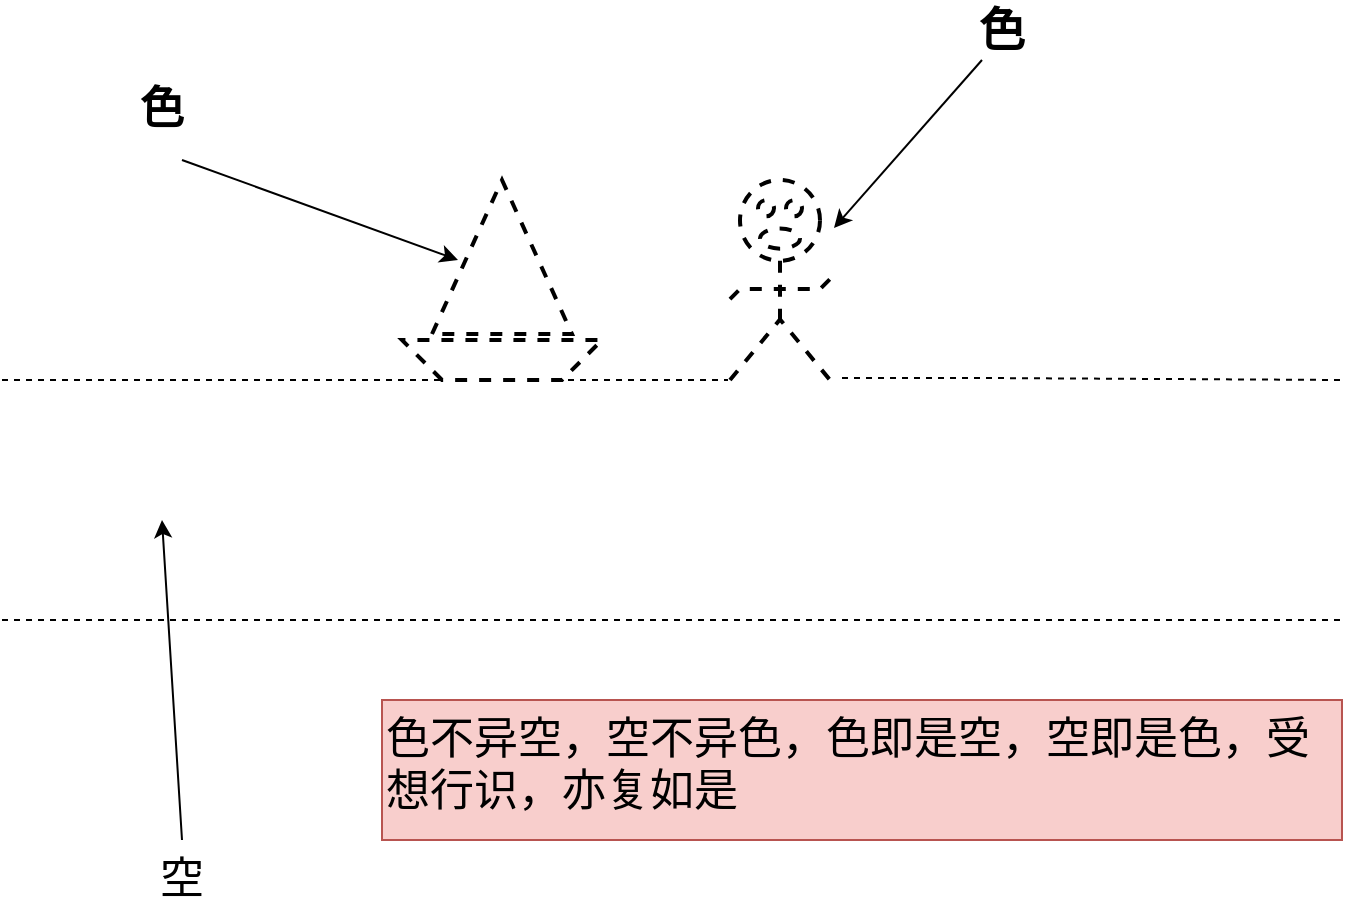 <mxfile version="18.1.3" type="device"><diagram id="8mdJ878LAIfke8GkeYTl" name="第 1 页"><mxGraphModel dx="972" dy="677" grid="1" gridSize="10" guides="1" tooltips="1" connect="1" arrows="1" fold="1" page="1" pageScale="1" pageWidth="827" pageHeight="1169" math="0" shadow="0"><root><mxCell id="0"/><mxCell id="1" parent="0"/><mxCell id="iFO7yWsTx6xwXGITyPA1-1" value="" style="endArrow=none;dashed=1;html=1;rounded=0;" edge="1" parent="1"><mxGeometry width="50" height="50" relative="1" as="geometry"><mxPoint x="50" y="320" as="sourcePoint"/><mxPoint x="270" y="320" as="targetPoint"/></mxGeometry></mxCell><mxCell id="iFO7yWsTx6xwXGITyPA1-4" value="" style="endArrow=none;dashed=1;html=1;rounded=0;exitX=1;exitY=1;exitDx=0;exitDy=0;exitPerimeter=0;" edge="1" parent="1"><mxGeometry width="50" height="50" relative="1" as="geometry"><mxPoint x="333" y="320" as="sourcePoint"/><mxPoint x="413" y="320" as="targetPoint"/><Array as="points"><mxPoint x="403" y="320"/></Array></mxGeometry></mxCell><mxCell id="iFO7yWsTx6xwXGITyPA1-5" value="" style="endArrow=none;dashed=1;html=1;rounded=0;" edge="1" parent="1"><mxGeometry width="50" height="50" relative="1" as="geometry"><mxPoint x="50" y="440" as="sourcePoint"/><mxPoint x="720" y="440" as="targetPoint"/></mxGeometry></mxCell><mxCell id="iFO7yWsTx6xwXGITyPA1-7" value="" style="verticalLabelPosition=bottom;html=1;verticalAlign=top;strokeWidth=2;shape=mxgraph.lean_mapping.boat_shipment;align=center;dashed=1;" vertex="1" parent="1"><mxGeometry x="250" y="220" width="100" height="100" as="geometry"/></mxCell><mxCell id="iFO7yWsTx6xwXGITyPA1-8" value="" style="verticalLabelPosition=bottom;html=1;verticalAlign=top;strokeWidth=2;shape=mxgraph.lean_mapping.verbal;pointerEvents=1;dashed=1;" vertex="1" parent="1"><mxGeometry x="414" y="220" width="50" height="100" as="geometry"/></mxCell><mxCell id="iFO7yWsTx6xwXGITyPA1-9" value="" style="endArrow=none;dashed=1;html=1;rounded=0;exitX=1;exitY=1;exitDx=0;exitDy=0;exitPerimeter=0;" edge="1" parent="1"><mxGeometry width="50" height="50" relative="1" as="geometry"><mxPoint x="470" y="319" as="sourcePoint"/><mxPoint x="720" y="320" as="targetPoint"/><Array as="points"><mxPoint x="540" y="319"/></Array></mxGeometry></mxCell><mxCell id="iFO7yWsTx6xwXGITyPA1-10" value="" style="endArrow=classic;html=1;rounded=0;entryX=0.28;entryY=0.4;entryDx=0;entryDy=0;entryPerimeter=0;" edge="1" parent="1" target="iFO7yWsTx6xwXGITyPA1-7"><mxGeometry width="50" height="50" relative="1" as="geometry"><mxPoint x="140" y="210" as="sourcePoint"/><mxPoint x="190" y="160" as="targetPoint"/></mxGeometry></mxCell><mxCell id="iFO7yWsTx6xwXGITyPA1-11" value="" style="endArrow=classic;html=1;rounded=0;entryX=1.04;entryY=0.24;entryDx=0;entryDy=0;entryPerimeter=0;" edge="1" parent="1" target="iFO7yWsTx6xwXGITyPA1-8"><mxGeometry width="50" height="50" relative="1" as="geometry"><mxPoint x="540" y="160" as="sourcePoint"/><mxPoint x="650" y="201.25" as="targetPoint"/></mxGeometry></mxCell><mxCell id="iFO7yWsTx6xwXGITyPA1-12" value="色" style="text;html=1;strokeColor=none;fillColor=none;align=center;verticalAlign=middle;whiteSpace=wrap;rounded=0;dashed=1;fontSize=22;fontStyle=1" vertex="1" parent="1"><mxGeometry x="100" y="170" width="60" height="30" as="geometry"/></mxCell><mxCell id="iFO7yWsTx6xwXGITyPA1-13" value="色" style="text;html=1;strokeColor=none;fillColor=none;align=center;verticalAlign=middle;whiteSpace=wrap;rounded=0;dashed=1;strokeWidth=8;fontSize=23;fontStyle=1" vertex="1" parent="1"><mxGeometry x="520" y="130" width="60" height="30" as="geometry"/></mxCell><mxCell id="iFO7yWsTx6xwXGITyPA1-14" value="" style="endArrow=classic;html=1;rounded=0;fontSize=22;" edge="1" parent="1"><mxGeometry width="50" height="50" relative="1" as="geometry"><mxPoint x="140" y="550" as="sourcePoint"/><mxPoint x="130" y="390" as="targetPoint"/></mxGeometry></mxCell><mxCell id="iFO7yWsTx6xwXGITyPA1-15" value="空" style="text;html=1;strokeColor=none;fillColor=none;align=center;verticalAlign=middle;whiteSpace=wrap;rounded=0;dashed=1;fontSize=22;" vertex="1" parent="1"><mxGeometry x="110" y="555" width="60" height="30" as="geometry"/></mxCell><mxCell id="iFO7yWsTx6xwXGITyPA1-16" value="色不异空，空不异色，色即是空，空即是色，受想行识，亦复如是" style="text;whiteSpace=wrap;html=1;fontSize=22;fillColor=#f8cecc;strokeColor=#b85450;" vertex="1" parent="1"><mxGeometry x="240" y="480" width="480" height="70" as="geometry"/></mxCell></root></mxGraphModel></diagram></mxfile>